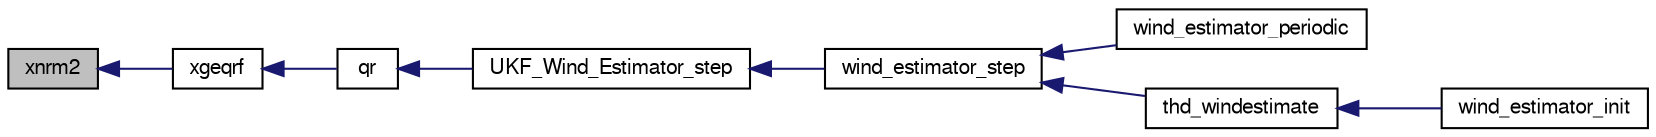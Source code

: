 digraph "xnrm2"
{
  edge [fontname="FreeSans",fontsize="10",labelfontname="FreeSans",labelfontsize="10"];
  node [fontname="FreeSans",fontsize="10",shape=record];
  rankdir="LR";
  Node1 [label="xnrm2",height=0.2,width=0.4,color="black", fillcolor="grey75", style="filled", fontcolor="black"];
  Node1 -> Node2 [dir="back",color="midnightblue",fontsize="10",style="solid",fontname="FreeSans"];
  Node2 [label="xgeqrf",height=0.2,width=0.4,color="black", fillcolor="white", style="filled",URL="$UKF__Wind__Estimator_8c.html#af1145125636356fc8ed4014a8552b5d3"];
  Node2 -> Node3 [dir="back",color="midnightblue",fontsize="10",style="solid",fontname="FreeSans"];
  Node3 [label="qr",height=0.2,width=0.4,color="black", fillcolor="white", style="filled",URL="$UKF__Wind__Estimator_8c.html#ab9fd07eef78a8a550bcd859339c5f401"];
  Node3 -> Node4 [dir="back",color="midnightblue",fontsize="10",style="solid",fontname="FreeSans"];
  Node4 [label="UKF_Wind_Estimator_step",height=0.2,width=0.4,color="black", fillcolor="white", style="filled",URL="$UKF__Wind__Estimator_8h.html#ace2249208dcb95cf298d03ea903f34b1"];
  Node4 -> Node5 [dir="back",color="midnightblue",fontsize="10",style="solid",fontname="FreeSans"];
  Node5 [label="wind_estimator_step",height=0.2,width=0.4,color="black", fillcolor="white", style="filled",URL="$wind__estimator_8c.html#a9625948d6ba7c62cb2603ce28bfb5d56"];
  Node5 -> Node6 [dir="back",color="midnightblue",fontsize="10",style="solid",fontname="FreeSans"];
  Node6 [label="wind_estimator_periodic",height=0.2,width=0.4,color="black", fillcolor="white", style="filled",URL="$wind__estimator_8h.html#a0a4f52d63873704d3581f69f44d71751"];
  Node5 -> Node7 [dir="back",color="midnightblue",fontsize="10",style="solid",fontname="FreeSans"];
  Node7 [label="thd_windestimate",height=0.2,width=0.4,color="black", fillcolor="white", style="filled",URL="$wind__estimator_8c.html#a6952c23304a7c54b622c76cc1c70c6c9"];
  Node7 -> Node8 [dir="back",color="midnightblue",fontsize="10",style="solid",fontname="FreeSans"];
  Node8 [label="wind_estimator_init",height=0.2,width=0.4,color="black", fillcolor="white", style="filled",URL="$wind__estimator_8h.html#aeba75f12b0ae0a57b4269345a348e779"];
}

